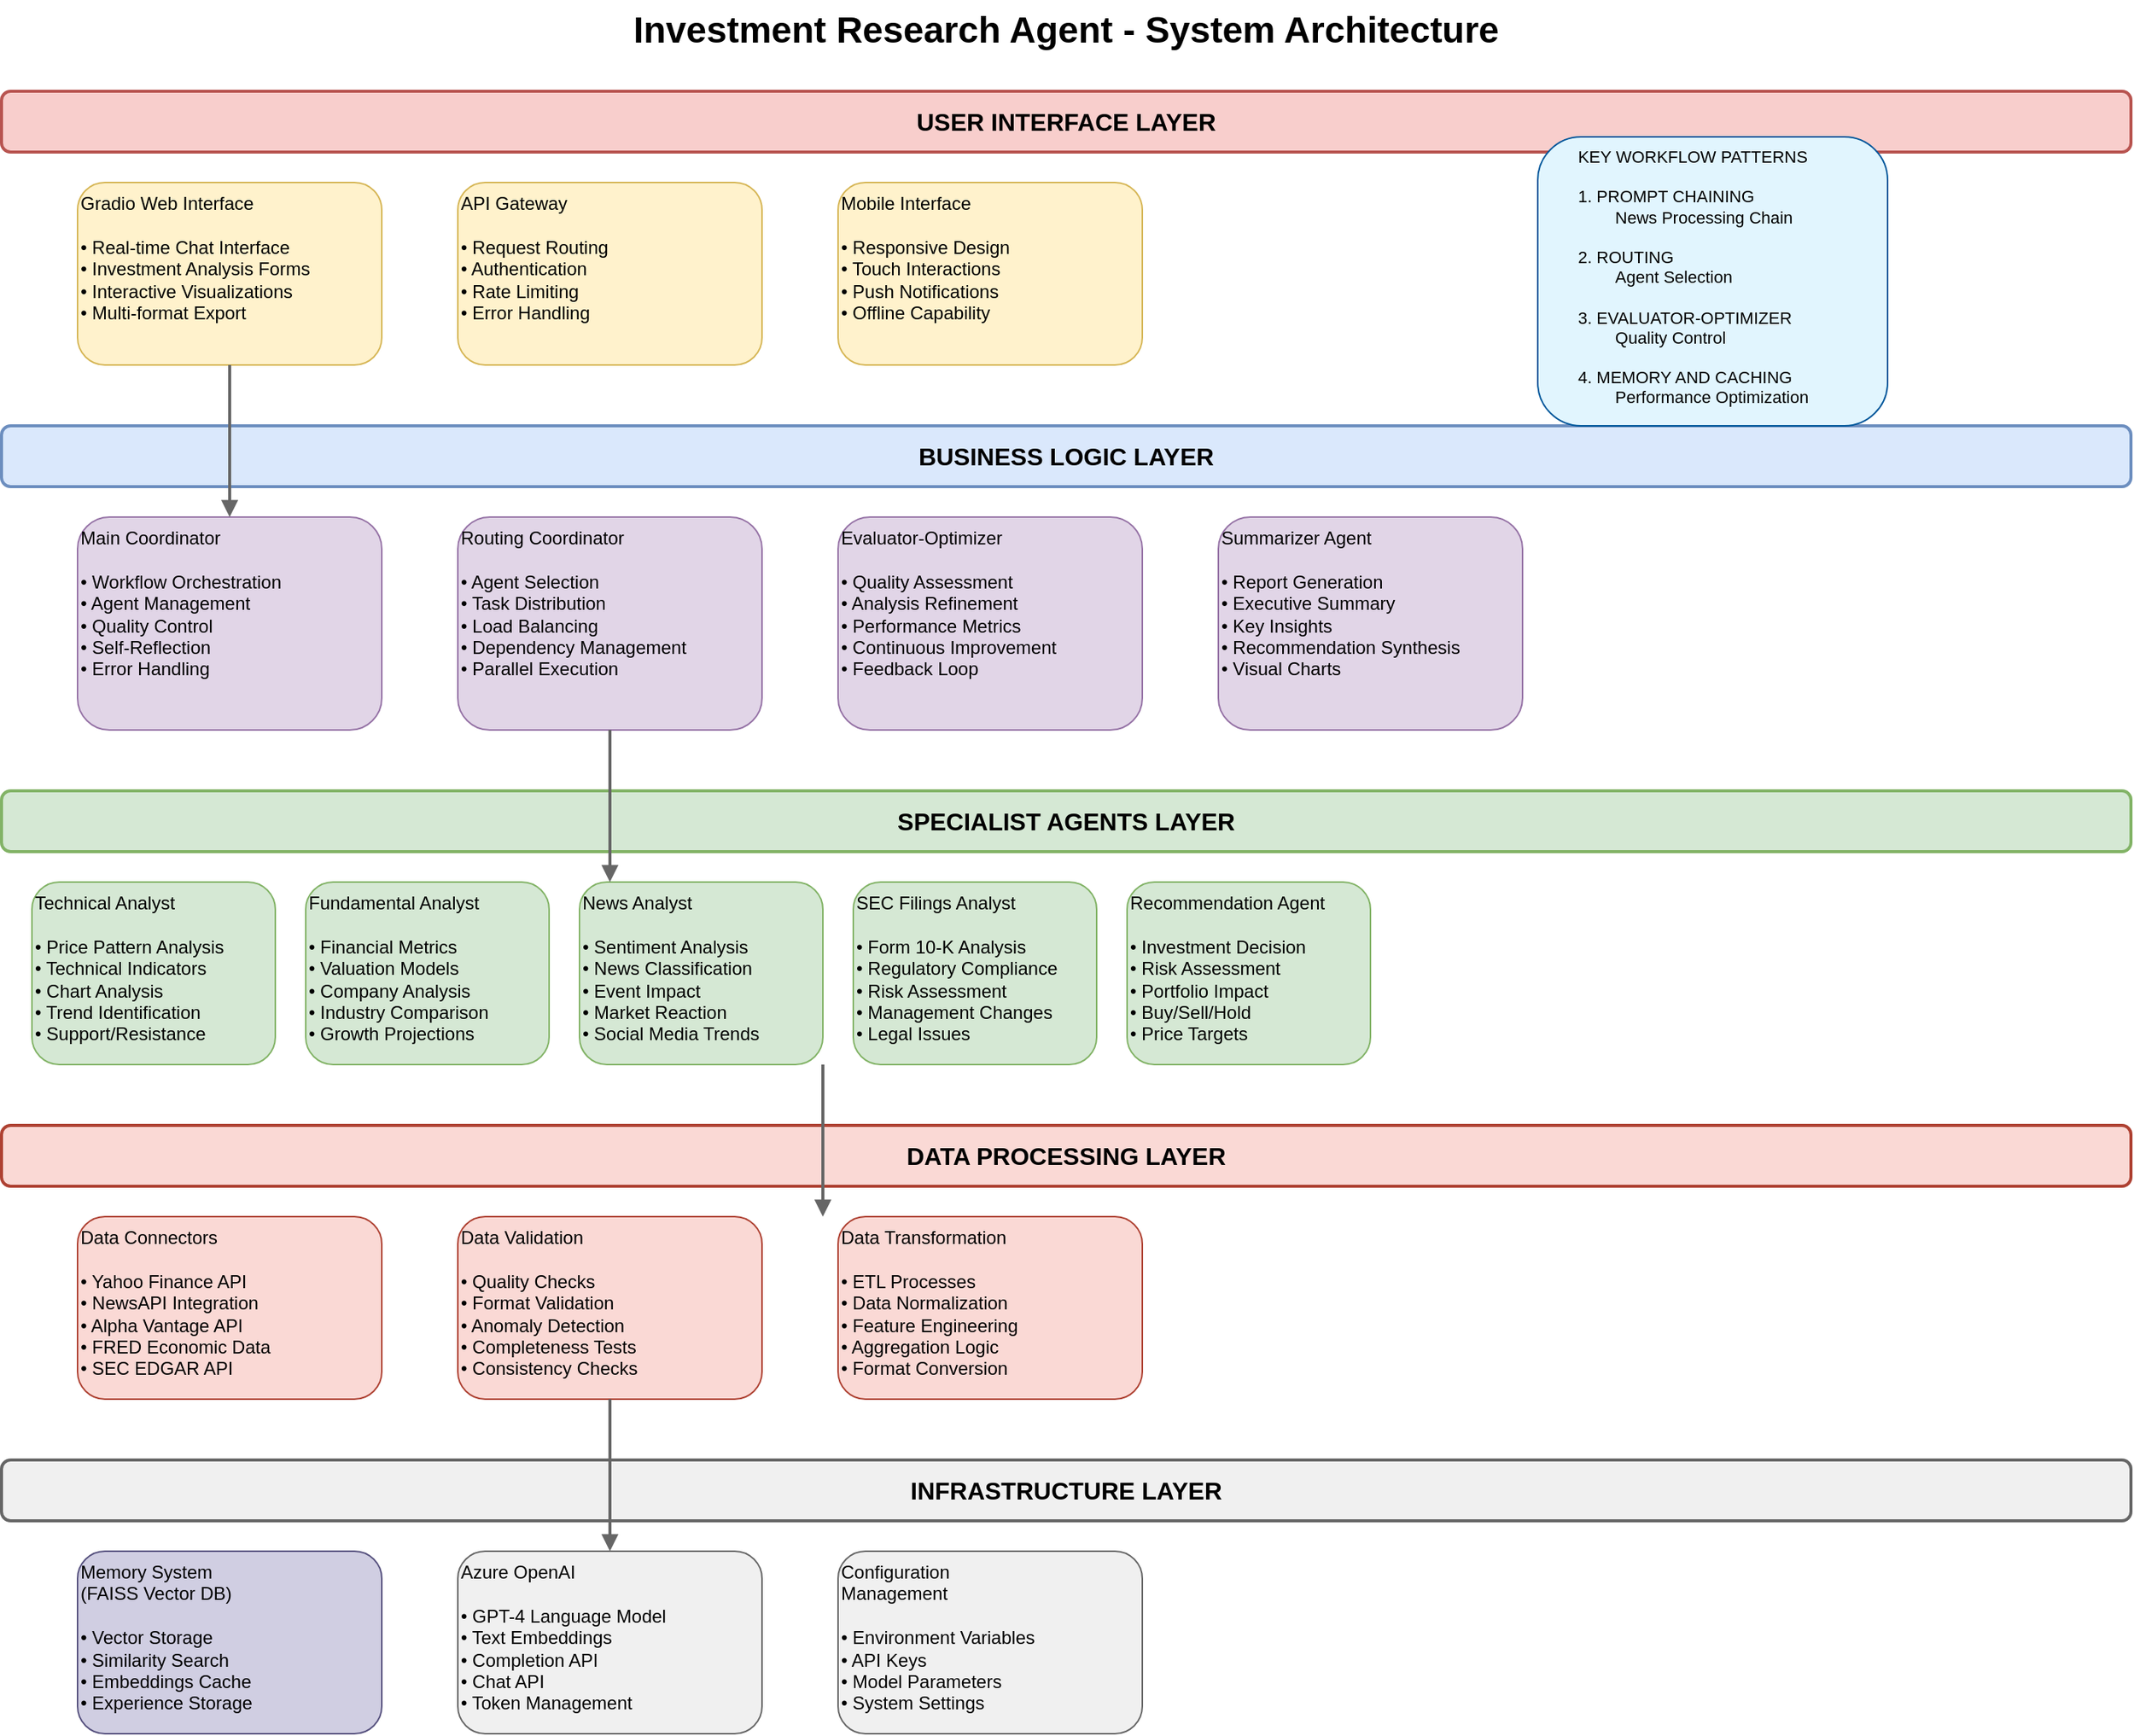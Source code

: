 <mxfile scale="1" border="10">
    <diagram name="Investment Research Architecture" id="investment-architecture">
        <mxGraphModel dx="1768" dy="1126" grid="1" gridSize="10" guides="1" tooltips="1" connect="1" arrows="1" fold="1" page="1" pageScale="1" pageWidth="1654" pageHeight="1169" background="#FFFFFF" math="0" shadow="0">
            <root>
                <mxCell id="0"/>
                <mxCell id="1" parent="0"/>
                <mxCell id="title" value="Investment Research Agent - System Architecture" style="text;html=1;strokeColor=none;fillColor=none;align=center;verticalAlign=middle;whiteSpace=wrap;rounded=0;fontSize=24;fontStyle=1;" parent="1" vertex="1">
                    <mxGeometry x="200" y="20" width="1200" height="40" as="geometry"/>
                </mxCell>
                <mxCell id="ui-layer" value="USER INTERFACE LAYER" style="rounded=1;whiteSpace=wrap;html=1;fontSize=16;fontStyle=1;fillColor=#f8cecc;strokeColor=#b85450;strokeWidth=2;" parent="1" vertex="1">
                    <mxGeometry x="100" y="80" width="1400" height="40" as="geometry"/>
                </mxCell>
                <mxCell id="gradio-interface" value="Gradio Web Interface&lt;br&gt;&lt;br&gt;• Real-time Chat Interface&lt;br&gt;• Investment Analysis Forms&lt;br&gt;• Interactive Visualizations&lt;br&gt;• Multi-format Export" style="rounded=1;whiteSpace=wrap;html=1;fillColor=#fff2cc;strokeColor=#d6b656;fontSize=12;align=left;verticalAlign=top;" parent="1" vertex="1">
                    <mxGeometry x="150" y="140" width="200" height="120" as="geometry"/>
                </mxCell>
                <mxCell id="api-gateway" value="API Gateway&lt;br&gt;&lt;br&gt;• Request Routing&lt;br&gt;• Authentication&lt;br&gt;• Rate Limiting&lt;br&gt;• Error Handling" style="rounded=1;whiteSpace=wrap;html=1;fillColor=#fff2cc;strokeColor=#d6b656;fontSize=12;align=left;verticalAlign=top;" parent="1" vertex="1">
                    <mxGeometry x="400" y="140" width="200" height="120" as="geometry"/>
                </mxCell>
                <mxCell id="mobile-interface" value="Mobile Interface&lt;br&gt;&lt;br&gt;• Responsive Design&lt;br&gt;• Touch Interactions&lt;br&gt;• Push Notifications&lt;br&gt;• Offline Capability" style="rounded=1;whiteSpace=wrap;html=1;fillColor=#fff2cc;strokeColor=#d6b656;fontSize=12;align=left;verticalAlign=top;" parent="1" vertex="1">
                    <mxGeometry x="650" y="140" width="200" height="120" as="geometry"/>
                </mxCell>
                <mxCell id="business-layer" value="BUSINESS LOGIC LAYER" style="rounded=1;whiteSpace=wrap;html=1;fontSize=16;fontStyle=1;fillColor=#dae8fc;strokeColor=#6c8ebf;strokeWidth=2;" parent="1" vertex="1">
                    <mxGeometry x="100" y="300" width="1400" height="40" as="geometry"/>
                </mxCell>
                <mxCell id="main-coordinator" value="Main Coordinator&lt;br&gt;&lt;br&gt;• Workflow Orchestration&lt;br&gt;• Agent Management&lt;br&gt;• Quality Control&lt;br&gt;• Self-Reflection&lt;br&gt;• Error Handling" style="rounded=1;whiteSpace=wrap;html=1;fillColor=#e1d5e7;strokeColor=#9673a6;fontSize=12;align=left;verticalAlign=top;" parent="1" vertex="1">
                    <mxGeometry x="150" y="360" width="200" height="140" as="geometry"/>
                </mxCell>
                <mxCell id="routing-coordinator" value="Routing Coordinator&lt;br&gt;&lt;br&gt;• Agent Selection&lt;br&gt;• Task Distribution&lt;br&gt;• Load Balancing&lt;br&gt;• Dependency Management&lt;br&gt;• Parallel Execution" style="rounded=1;whiteSpace=wrap;html=1;fillColor=#e1d5e7;strokeColor=#9673a6;fontSize=12;align=left;verticalAlign=top;" parent="1" vertex="1">
                    <mxGeometry x="400" y="360" width="200" height="140" as="geometry"/>
                </mxCell>
                <mxCell id="evaluator-optimizer" value="Evaluator-Optimizer&lt;br&gt;&lt;br&gt;• Quality Assessment&lt;br&gt;• Analysis Refinement&lt;br&gt;• Performance Metrics&lt;br&gt;• Continuous Improvement&lt;br&gt;• Feedback Loop" style="rounded=1;whiteSpace=wrap;html=1;fillColor=#e1d5e7;strokeColor=#9673a6;fontSize=12;align=left;verticalAlign=top;" parent="1" vertex="1">
                    <mxGeometry x="650" y="360" width="200" height="140" as="geometry"/>
                </mxCell>
                <mxCell id="summarizer-agent" value="Summarizer Agent&lt;br&gt;&lt;br&gt;• Report Generation&lt;br&gt;• Executive Summary&lt;br&gt;• Key Insights&lt;br&gt;• Recommendation Synthesis&lt;br&gt;• Visual Charts" style="rounded=1;whiteSpace=wrap;html=1;fillColor=#e1d5e7;strokeColor=#9673a6;fontSize=12;align=left;verticalAlign=top;" parent="1" vertex="1">
                    <mxGeometry x="900" y="360" width="200" height="140" as="geometry"/>
                </mxCell>
                <mxCell id="agents-layer" value="SPECIALIST AGENTS LAYER" style="rounded=1;whiteSpace=wrap;html=1;fontSize=16;fontStyle=1;fillColor=#d5e8d4;strokeColor=#82b366;strokeWidth=2;" parent="1" vertex="1">
                    <mxGeometry x="100" y="540" width="1400" height="40" as="geometry"/>
                </mxCell>
                <mxCell id="technical-analyst" value="Technical Analyst&lt;br&gt;&lt;br&gt;• Price Pattern Analysis&lt;br&gt;• Technical Indicators&lt;br&gt;• Chart Analysis&lt;br&gt;• Trend Identification&lt;br&gt;• Support/Resistance" style="rounded=1;whiteSpace=wrap;html=1;fillColor=#d5e8d4;strokeColor=#82b366;fontSize=12;align=left;verticalAlign=top;" parent="1" vertex="1">
                    <mxGeometry x="120" y="600" width="160" height="120" as="geometry"/>
                </mxCell>
                <mxCell id="fundamental-analyst" value="Fundamental Analyst&lt;br&gt;&lt;br&gt;• Financial Metrics&lt;br&gt;• Valuation Models&lt;br&gt;• Company Analysis&lt;br&gt;• Industry Comparison&lt;br&gt;• Growth Projections" style="rounded=1;whiteSpace=wrap;html=1;fillColor=#d5e8d4;strokeColor=#82b366;fontSize=12;align=left;verticalAlign=top;" parent="1" vertex="1">
                    <mxGeometry x="300" y="600" width="160" height="120" as="geometry"/>
                </mxCell>
                <mxCell id="news-analyst" value="News Analyst&lt;br&gt;&lt;br&gt;• Sentiment Analysis&lt;br&gt;• News Classification&lt;br&gt;• Event Impact&lt;br&gt;• Market Reaction&lt;br&gt;• Social Media Trends" style="rounded=1;whiteSpace=wrap;html=1;fillColor=#d5e8d4;strokeColor=#82b366;fontSize=12;align=left;verticalAlign=top;" parent="1" vertex="1">
                    <mxGeometry x="480" y="600" width="160" height="120" as="geometry"/>
                </mxCell>
                <mxCell id="sec-analyst" value="SEC Filings Analyst&lt;br&gt;&lt;br&gt;• Form 10-K Analysis&lt;br&gt;• Regulatory Compliance&lt;br&gt;• Risk Assessment&lt;br&gt;• Management Changes&lt;br&gt;• Legal Issues" style="rounded=1;whiteSpace=wrap;html=1;fillColor=#d5e8d4;strokeColor=#82b366;fontSize=12;align=left;verticalAlign=top;" parent="1" vertex="1">
                    <mxGeometry x="660" y="600" width="160" height="120" as="geometry"/>
                </mxCell>
                <mxCell id="recommendation-agent" value="Recommendation Agent&lt;br&gt;&lt;br&gt;• Investment Decision&lt;br&gt;• Risk Assessment&lt;br&gt;• Portfolio Impact&lt;br&gt;• Buy/Sell/Hold&lt;br&gt;• Price Targets" style="rounded=1;whiteSpace=wrap;html=1;fillColor=#d5e8d4;strokeColor=#82b366;fontSize=12;align=left;verticalAlign=top;" parent="1" vertex="1">
                    <mxGeometry x="840" y="600" width="160" height="120" as="geometry"/>
                </mxCell>
                <mxCell id="data-layer" value="DATA PROCESSING LAYER" style="rounded=1;whiteSpace=wrap;html=1;fontSize=16;fontStyle=1;fillColor=#fad9d5;strokeColor=#ae4132;strokeWidth=2;" parent="1" vertex="1">
                    <mxGeometry x="100" y="760" width="1400" height="40" as="geometry"/>
                </mxCell>
                <mxCell id="data-connectors" value="Data Connectors&lt;br&gt;&lt;br&gt;• Yahoo Finance API&lt;br&gt;• NewsAPI Integration&lt;br&gt;• Alpha Vantage API&lt;br&gt;• FRED Economic Data&lt;br&gt;• SEC EDGAR API" style="rounded=1;whiteSpace=wrap;html=1;fillColor=#fad9d5;strokeColor=#ae4132;fontSize=12;align=left;verticalAlign=top;" parent="1" vertex="1">
                    <mxGeometry x="150" y="820" width="200" height="120" as="geometry"/>
                </mxCell>
                <mxCell id="data-validation" value="Data Validation&lt;br&gt;&lt;br&gt;• Quality Checks&lt;br&gt;• Format Validation&lt;br&gt;• Anomaly Detection&lt;br&gt;• Completeness Tests&lt;br&gt;• Consistency Checks" style="rounded=1;whiteSpace=wrap;html=1;fillColor=#fad9d5;strokeColor=#ae4132;fontSize=12;align=left;verticalAlign=top;" parent="1" vertex="1">
                    <mxGeometry x="400" y="820" width="200" height="120" as="geometry"/>
                </mxCell>
                <mxCell id="data-transformation" value="Data Transformation&lt;br&gt;&lt;br&gt;• ETL Processes&lt;br&gt;• Data Normalization&lt;br&gt;• Feature Engineering&lt;br&gt;• Aggregation Logic&lt;br&gt;• Format Conversion" style="rounded=1;whiteSpace=wrap;html=1;fillColor=#fad9d5;strokeColor=#ae4132;fontSize=12;align=left;verticalAlign=top;" parent="1" vertex="1">
                    <mxGeometry x="650" y="820" width="200" height="120" as="geometry"/>
                </mxCell>
                <mxCell id="infrastructure-layer" value="INFRASTRUCTURE LAYER" style="rounded=1;whiteSpace=wrap;html=1;fontSize=16;fontStyle=1;fillColor=#f0f0f0;strokeColor=#666666;strokeWidth=2;" parent="1" vertex="1">
                    <mxGeometry x="100" y="980" width="1400" height="40" as="geometry"/>
                </mxCell>
                <mxCell id="memory-system" value="Memory System&lt;br&gt;(FAISS Vector DB)&lt;br&gt;&lt;br&gt;• Vector Storage&lt;br&gt;• Similarity Search&lt;br&gt;• Embeddings Cache&lt;br&gt;• Experience Storage" style="rounded=1;whiteSpace=wrap;html=1;fillColor=#d0cee2;strokeColor=#56517e;fontSize=12;align=left;verticalAlign=top;" parent="1" vertex="1">
                    <mxGeometry x="150" y="1040" width="200" height="120" as="geometry"/>
                </mxCell>
                <mxCell id="azure-openai" value="Azure OpenAI&lt;br&gt;&lt;br&gt;• GPT-4 Language Model&lt;br&gt;• Text Embeddings&lt;br&gt;• Completion API&lt;br&gt;• Chat API&lt;br&gt;• Token Management" style="rounded=1;whiteSpace=wrap;html=1;fillColor=#f0f0f0;strokeColor=#666666;fontSize=12;align=left;verticalAlign=top;" parent="1" vertex="1">
                    <mxGeometry x="400" y="1040" width="200" height="120" as="geometry"/>
                </mxCell>
                <mxCell id="configuration" value="Configuration&lt;br&gt;Management&lt;br&gt;&lt;br&gt;• Environment Variables&lt;br&gt;• API Keys&lt;br&gt;• Model Parameters&lt;br&gt;• System Settings" style="rounded=1;whiteSpace=wrap;html=1;fillColor=#f0f0f0;strokeColor=#666666;fontSize=12;align=left;verticalAlign=top;" parent="1" vertex="1">
                    <mxGeometry x="650" y="1040" width="200" height="120" as="geometry"/>
                </mxCell>
                <mxCell id="workflow-patterns" value="&lt;span style=&quot;white-space: pre;&quot;&gt;&#x9;&lt;/span&gt;KEY WORKFLOW PATTERNS&lt;br&gt;&lt;br&gt;&lt;span style=&quot;white-space: pre;&quot;&gt;&#x9;&lt;/span&gt;1. PROMPT CHAINING&lt;br&gt;   &lt;span style=&quot;white-space: pre;&quot;&gt;&#x9;&lt;span style=&quot;white-space: pre;&quot;&gt;&#x9;&lt;/span&gt;&lt;/span&gt;News Processing Chain&lt;br&gt;&lt;br&gt;&lt;span style=&quot;white-space: pre;&quot;&gt;&#x9;&lt;/span&gt;2. ROUTING&lt;br&gt;   &lt;span style=&quot;white-space: pre;&quot;&gt;&#x9;&lt;/span&gt;&lt;span style=&quot;white-space: pre;&quot;&gt;&#x9;&lt;/span&gt;Agent Selection&lt;br&gt;&lt;br&gt;&lt;span style=&quot;white-space: pre;&quot;&gt;&#x9;&lt;/span&gt;3. EVALUATOR-OPTIMIZER&lt;br&gt;   &lt;span style=&quot;white-space: pre;&quot;&gt;&#x9;&lt;/span&gt;&lt;span style=&quot;white-space: pre;&quot;&gt;&#x9;&lt;/span&gt;Quality Control&lt;br&gt;&lt;br&gt;&lt;span style=&quot;white-space: pre;&quot;&gt;&#x9;&lt;/span&gt;4. MEMORY AND CACHING&lt;br&gt;   &lt;span style=&quot;white-space: pre;&quot;&gt;&#x9;&lt;/span&gt;&lt;span style=&quot;white-space: pre;&quot;&gt;&#x9;&lt;/span&gt;Performance Optimization" style="rounded=1;whiteSpace=wrap;html=1;fillColor=#e1f5fe;strokeColor=#01579b;fontSize=11;align=left;verticalAlign=top;" parent="1" vertex="1">
                    <mxGeometry x="1110" y="110" width="230" height="190" as="geometry"/>
                </mxCell>
                <mxCell id="conn1" value="" style="html=1;verticalAlign=bottom;endArrow=block;strokeColor=#666666;strokeWidth=2;" parent="1" edge="1">
                    <mxGeometry relative="1" as="geometry">
                        <mxPoint x="250" y="260" as="sourcePoint"/>
                        <mxPoint x="250" y="360" as="targetPoint"/>
                    </mxGeometry>
                </mxCell>
                <mxCell id="conn2" value="" style="html=1;verticalAlign=bottom;endArrow=block;strokeColor=#666666;strokeWidth=2;" parent="1" edge="1">
                    <mxGeometry relative="1" as="geometry">
                        <mxPoint x="500" y="500" as="sourcePoint"/>
                        <mxPoint x="500" y="600" as="targetPoint"/>
                    </mxGeometry>
                </mxCell>
                <mxCell id="conn3" value="" style="html=1;verticalAlign=bottom;endArrow=block;strokeColor=#666666;strokeWidth=2;" parent="1" edge="1">
                    <mxGeometry relative="1" as="geometry">
                        <mxPoint x="640" y="720" as="sourcePoint"/>
                        <mxPoint x="640" y="820" as="targetPoint"/>
                    </mxGeometry>
                </mxCell>
                <mxCell id="conn4" value="" style="html=1;verticalAlign=bottom;endArrow=block;strokeColor=#666666;strokeWidth=2;" parent="1" edge="1">
                    <mxGeometry relative="1" as="geometry">
                        <mxPoint x="500" y="940" as="sourcePoint"/>
                        <mxPoint x="500" y="1040" as="targetPoint"/>
                    </mxGeometry>
                </mxCell>
            </root>
        </mxGraphModel>
    </diagram>
</mxfile>